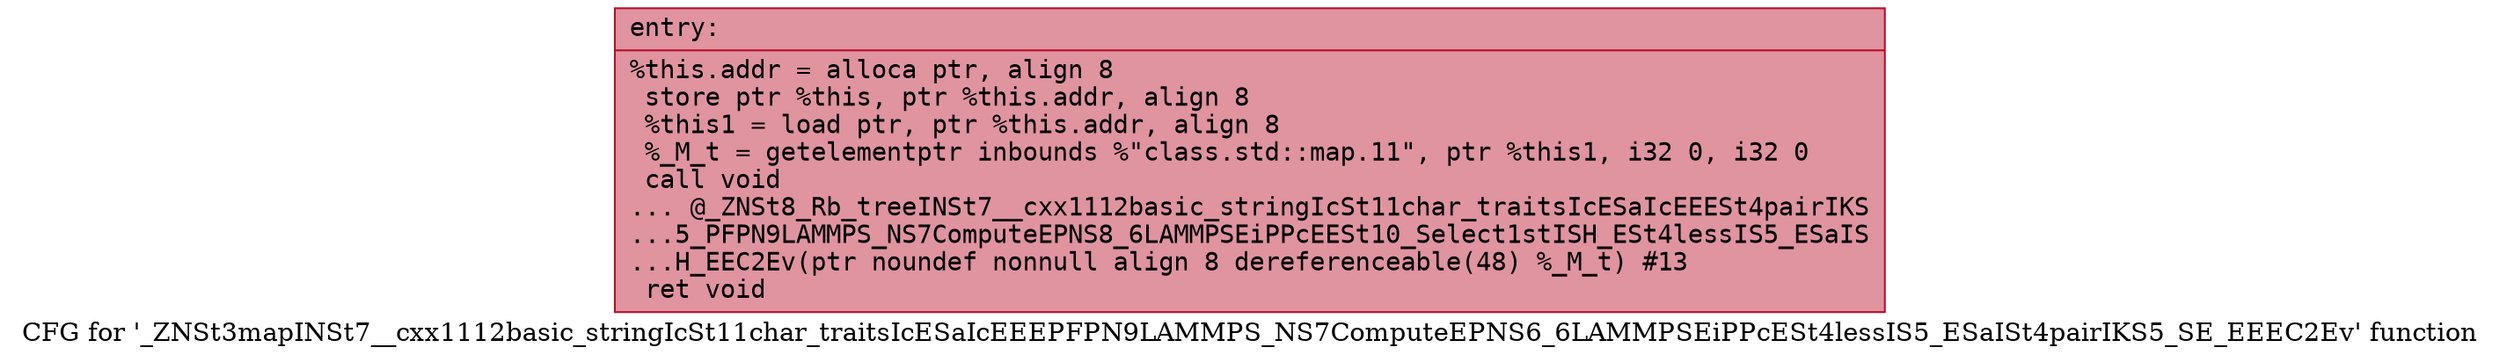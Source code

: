 digraph "CFG for '_ZNSt3mapINSt7__cxx1112basic_stringIcSt11char_traitsIcESaIcEEEPFPN9LAMMPS_NS7ComputeEPNS6_6LAMMPSEiPPcESt4lessIS5_ESaISt4pairIKS5_SE_EEEC2Ev' function" {
	label="CFG for '_ZNSt3mapINSt7__cxx1112basic_stringIcSt11char_traitsIcESaIcEEEPFPN9LAMMPS_NS7ComputeEPNS6_6LAMMPSEiPPcESt4lessIS5_ESaISt4pairIKS5_SE_EEEC2Ev' function";

	Node0x561f160fada0 [shape=record,color="#b70d28ff", style=filled, fillcolor="#b70d2870" fontname="Courier",label="{entry:\l|  %this.addr = alloca ptr, align 8\l  store ptr %this, ptr %this.addr, align 8\l  %this1 = load ptr, ptr %this.addr, align 8\l  %_M_t = getelementptr inbounds %\"class.std::map.11\", ptr %this1, i32 0, i32 0\l  call void\l... @_ZNSt8_Rb_treeINSt7__cxx1112basic_stringIcSt11char_traitsIcESaIcEEESt4pairIKS\l...5_PFPN9LAMMPS_NS7ComputeEPNS8_6LAMMPSEiPPcEESt10_Select1stISH_ESt4lessIS5_ESaIS\l...H_EEC2Ev(ptr noundef nonnull align 8 dereferenceable(48) %_M_t) #13\l  ret void\l}"];
}
